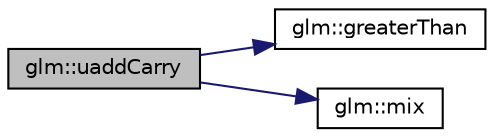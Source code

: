 digraph "glm::uaddCarry"
{
 // LATEX_PDF_SIZE
  edge [fontname="Helvetica",fontsize="10",labelfontname="Helvetica",labelfontsize="10"];
  node [fontname="Helvetica",fontsize="10",shape=record];
  rankdir="LR";
  Node1 [label="glm::uaddCarry",height=0.2,width=0.4,color="black", fillcolor="grey75", style="filled", fontcolor="black",tooltip=" "];
  Node1 -> Node2 [color="midnightblue",fontsize="10",style="solid",fontname="Helvetica"];
  Node2 [label="glm::greaterThan",height=0.2,width=0.4,color="black", fillcolor="white", style="filled",URL="$group__core__func__vector__relational.html#gadd80263161a308462d3e3e287e79cccd",tooltip=" "];
  Node1 -> Node3 [color="midnightblue",fontsize="10",style="solid",fontname="Helvetica"];
  Node3 [label="glm::mix",height=0.2,width=0.4,color="black", fillcolor="white", style="filled",URL="$group__core__func__common.html#gadccbaffe46f369cf1a96b2aef92cbfdd",tooltip=" "];
}
